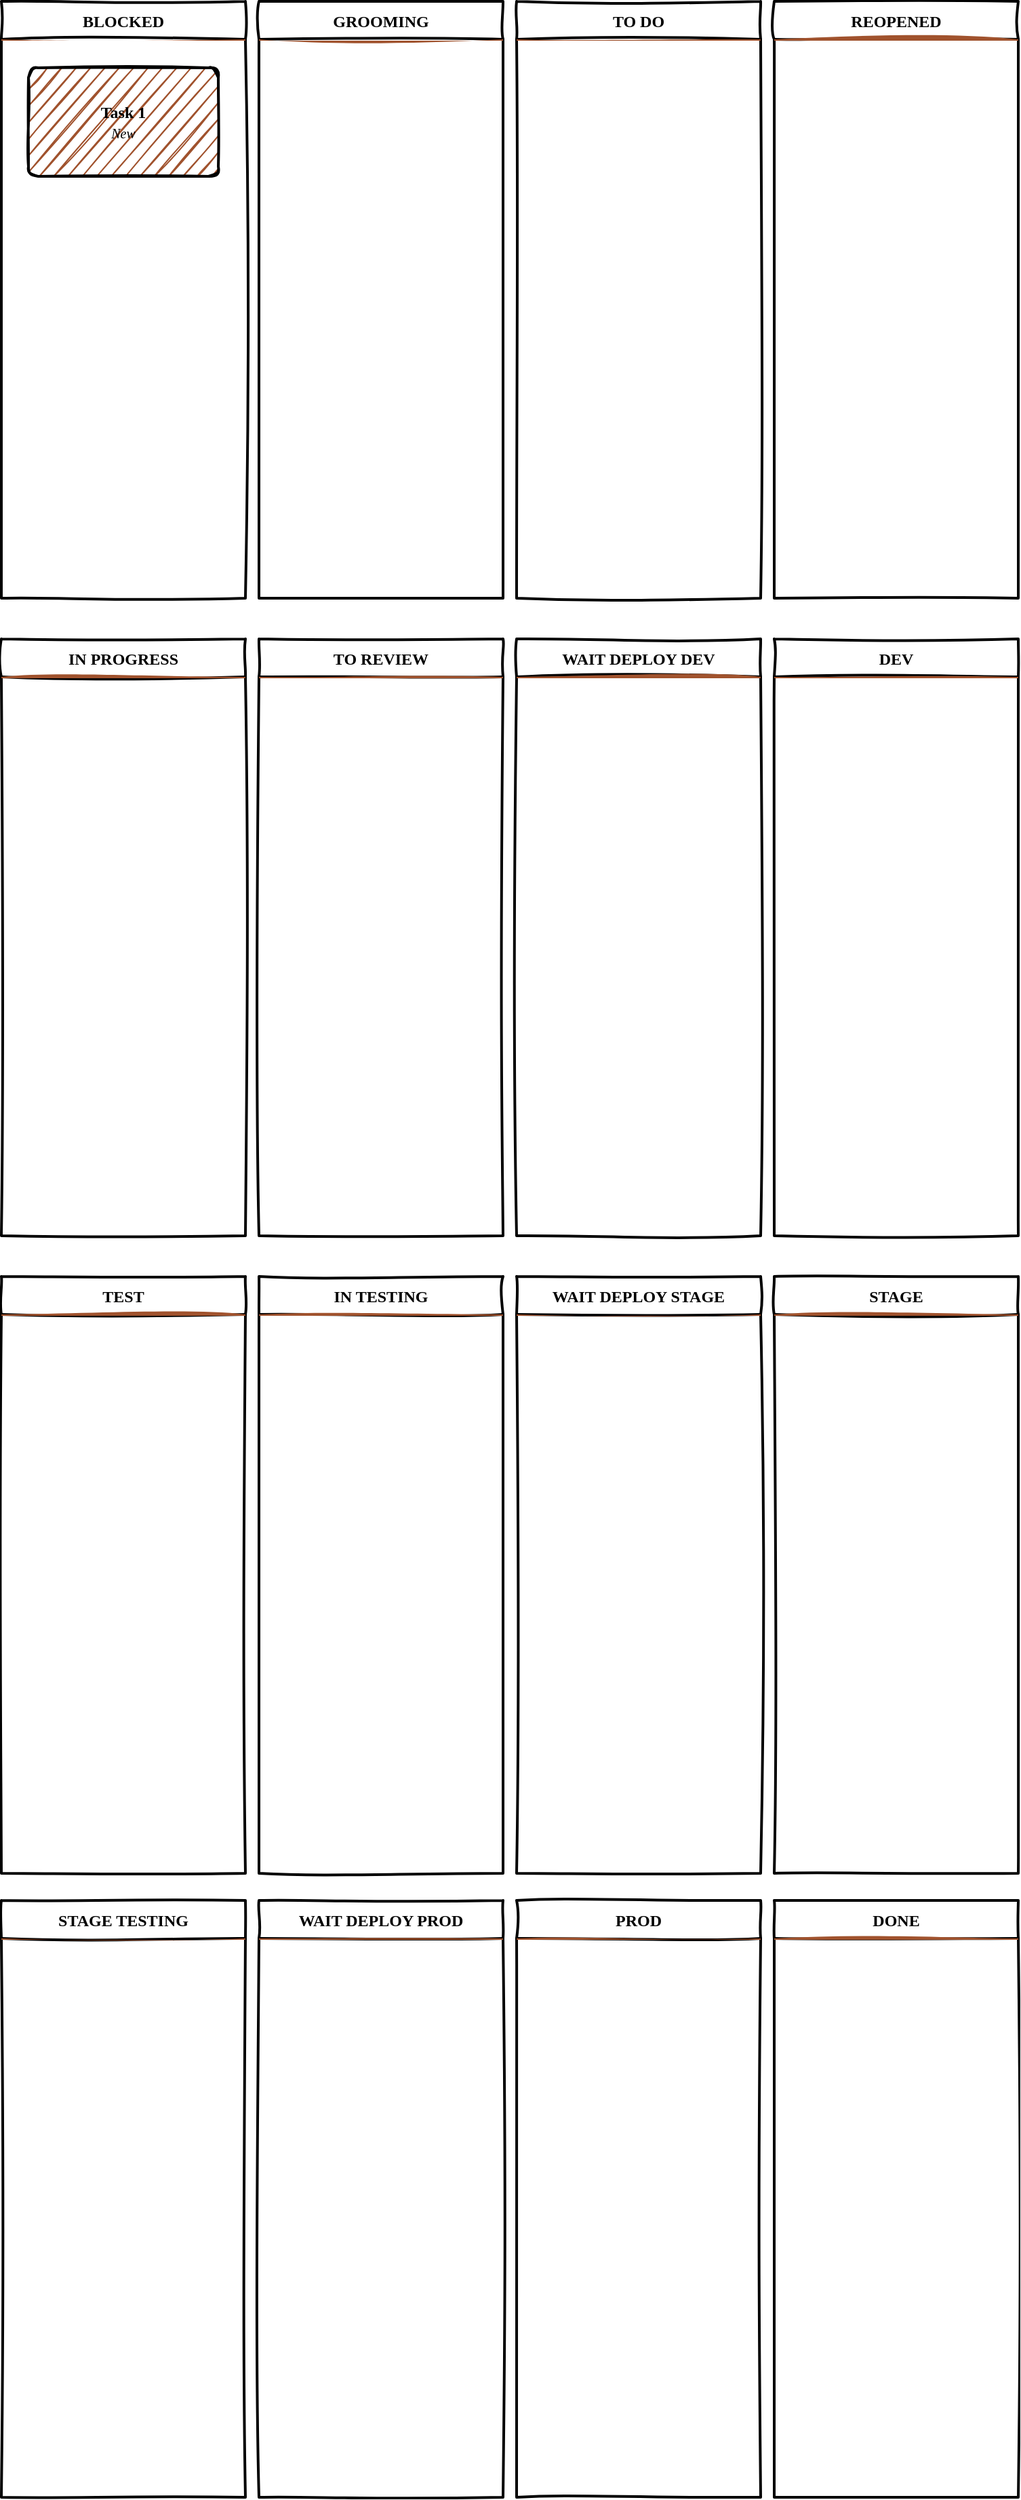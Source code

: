 <mxfile version="24.2.3" type="github">
  <diagram id="wFE0QG_FPsp0jaGvCLVb" name="Page-1">
    <mxGraphModel dx="2537" dy="878" grid="1" gridSize="10" guides="1" tooltips="1" connect="1" arrows="1" fold="1" page="1" pageScale="1" pageWidth="850" pageHeight="1100" background="#FFFFFF" math="0" shadow="0">
      <root>
        <mxCell id="0" />
        <mxCell id="1" parent="0" />
        <mxCell id="_5mSTuPxr-ZiKRkBDSY7-1" value="" style="swimlane;fontStyle=2;childLayout=stackLayout;horizontal=1;startSize=28;horizontalStack=1;resizeParent=1;resizeParentMax=0;resizeLast=0;collapsible=0;marginBottom=0;swimlaneFillColor=none;fontFamily=Permanent Marker;fontSize=16;points=[];verticalAlign=top;stackBorder=0;resizable=1;strokeWidth=2;sketch=1;disableMultiStroke=1;" parent="1" vertex="1">
          <mxGeometry x="10" y="80" width="180" height="440" as="geometry" />
        </mxCell>
        <object label="TO DO" status="New" id="_5mSTuPxr-ZiKRkBDSY7-2">
          <mxCell style="swimlane;strokeWidth=2;fontFamily=Permanent Marker;html=0;startSize=1;verticalAlign=bottom;spacingBottom=5;points=[];childLayout=stackLayout;stackBorder=20;stackSpacing=20;resizeLast=0;resizeParent=1;horizontalStack=0;collapsible=0;sketch=1;strokeColor=none;fillStyle=solid;fillColor=#A0522D;" parent="_5mSTuPxr-ZiKRkBDSY7-1" vertex="1">
            <mxGeometry y="28" width="180" height="412" as="geometry" />
          </mxCell>
        </object>
        <mxCell id="5--tS3rPKfME3rxb82Xu-1" value="" style="swimlane;fontStyle=2;childLayout=stackLayout;horizontal=1;startSize=28;horizontalStack=1;resizeParent=1;resizeParentMax=0;resizeLast=0;collapsible=0;marginBottom=0;swimlaneFillColor=none;fontFamily=Permanent Marker;fontSize=16;points=[];verticalAlign=top;stackBorder=0;resizable=1;strokeWidth=2;sketch=1;disableMultiStroke=1;" vertex="1" parent="1">
          <mxGeometry x="-370" y="80" width="180" height="440" as="geometry" />
        </mxCell>
        <object label="BLOCKED" status="New" id="5--tS3rPKfME3rxb82Xu-2">
          <mxCell style="swimlane;strokeWidth=2;fontFamily=Permanent Marker;html=0;startSize=1;verticalAlign=bottom;spacingBottom=5;points=[];childLayout=stackLayout;stackBorder=20;stackSpacing=20;resizeLast=0;resizeParent=1;horizontalStack=0;collapsible=0;sketch=1;strokeColor=none;fillStyle=solid;fillColor=#A0522D;" vertex="1" parent="5--tS3rPKfME3rxb82Xu-1">
            <mxGeometry y="28" width="180" height="412" as="geometry" />
          </mxCell>
        </object>
        <object label="Task 1&lt;br&gt;&lt;span style=&quot;font-weight: normal&quot;&gt;&lt;i&gt;&lt;font style=&quot;font-size: 10px&quot;&gt;%status%&lt;/font&gt;&lt;/i&gt;&lt;/span&gt;" placeholders="1" id="5--tS3rPKfME3rxb82Xu-3">
          <mxCell style="whiteSpace=wrap;html=1;strokeWidth=2;fillColor=swimlane;fontStyle=1;spacingTop=0;rounded=1;arcSize=9;points=[];sketch=1;fontFamily=Permanent Marker;hachureGap=8;fillWeight=1;" vertex="1" parent="5--tS3rPKfME3rxb82Xu-2">
            <mxGeometry x="20" y="21" width="140" height="80" as="geometry" />
          </mxCell>
        </object>
        <mxCell id="5--tS3rPKfME3rxb82Xu-6" value="" style="swimlane;fontStyle=2;childLayout=stackLayout;horizontal=1;startSize=28;horizontalStack=1;resizeParent=1;resizeParentMax=0;resizeLast=0;collapsible=0;marginBottom=0;swimlaneFillColor=none;fontFamily=Permanent Marker;fontSize=16;points=[];verticalAlign=top;stackBorder=0;resizable=1;strokeWidth=2;sketch=1;disableMultiStroke=1;" vertex="1" parent="1">
          <mxGeometry x="200" y="80" width="180" height="440" as="geometry" />
        </mxCell>
        <object label="REOPENED" status="New" id="5--tS3rPKfME3rxb82Xu-7">
          <mxCell style="swimlane;strokeWidth=2;fontFamily=Permanent Marker;html=0;startSize=1;verticalAlign=bottom;spacingBottom=5;points=[];childLayout=stackLayout;stackBorder=20;stackSpacing=20;resizeLast=0;resizeParent=1;horizontalStack=0;collapsible=0;sketch=1;strokeColor=none;fillStyle=solid;fillColor=#A0522D;" vertex="1" parent="5--tS3rPKfME3rxb82Xu-6">
            <mxGeometry y="28" width="180" height="412" as="geometry" />
          </mxCell>
        </object>
        <mxCell id="5--tS3rPKfME3rxb82Xu-11" value="" style="swimlane;fontStyle=2;childLayout=stackLayout;horizontal=1;startSize=28;horizontalStack=1;resizeParent=1;resizeParentMax=0;resizeLast=0;collapsible=0;marginBottom=0;swimlaneFillColor=none;fontFamily=Permanent Marker;fontSize=16;points=[];verticalAlign=top;stackBorder=0;resizable=1;strokeWidth=2;sketch=1;disableMultiStroke=1;" vertex="1" parent="1">
          <mxGeometry x="-370" y="550" width="180" height="440" as="geometry" />
        </mxCell>
        <object label="IN PROGRESS" status="New" id="5--tS3rPKfME3rxb82Xu-12">
          <mxCell style="swimlane;strokeWidth=2;fontFamily=Permanent Marker;html=0;startSize=1;verticalAlign=bottom;spacingBottom=5;points=[];childLayout=stackLayout;stackBorder=20;stackSpacing=20;resizeLast=0;resizeParent=1;horizontalStack=0;collapsible=0;sketch=1;strokeColor=none;fillStyle=solid;fillColor=#A0522D;" vertex="1" parent="5--tS3rPKfME3rxb82Xu-11">
            <mxGeometry y="28" width="180" height="412" as="geometry" />
          </mxCell>
        </object>
        <mxCell id="5--tS3rPKfME3rxb82Xu-18" value="" style="swimlane;fontStyle=2;childLayout=stackLayout;horizontal=1;startSize=28;horizontalStack=1;resizeParent=1;resizeParentMax=0;resizeLast=0;collapsible=0;marginBottom=0;swimlaneFillColor=none;fontFamily=Permanent Marker;fontSize=16;points=[];verticalAlign=top;stackBorder=0;resizable=1;strokeWidth=2;sketch=1;disableMultiStroke=1;" vertex="1" parent="1">
          <mxGeometry x="-180" y="80" width="180" height="440" as="geometry" />
        </mxCell>
        <object label="GROOMING" status="New" id="5--tS3rPKfME3rxb82Xu-19">
          <mxCell style="swimlane;strokeWidth=2;fontFamily=Permanent Marker;html=0;startSize=1;verticalAlign=bottom;spacingBottom=5;points=[];childLayout=stackLayout;stackBorder=20;stackSpacing=20;resizeLast=0;resizeParent=1;horizontalStack=0;collapsible=0;sketch=1;strokeColor=none;fillStyle=solid;fillColor=#A0522D;" vertex="1" parent="5--tS3rPKfME3rxb82Xu-18">
            <mxGeometry y="28" width="180" height="412" as="geometry" />
          </mxCell>
        </object>
        <mxCell id="5--tS3rPKfME3rxb82Xu-26" value="" style="swimlane;fontStyle=2;childLayout=stackLayout;horizontal=1;startSize=28;horizontalStack=1;resizeParent=1;resizeParentMax=0;resizeLast=0;collapsible=0;marginBottom=0;swimlaneFillColor=none;fontFamily=Permanent Marker;fontSize=16;points=[];verticalAlign=top;stackBorder=0;resizable=1;strokeWidth=2;sketch=1;disableMultiStroke=1;" vertex="1" parent="1">
          <mxGeometry x="-180" y="550" width="180" height="440" as="geometry" />
        </mxCell>
        <object label="TO REVIEW" status="New" id="5--tS3rPKfME3rxb82Xu-27">
          <mxCell style="swimlane;strokeWidth=2;fontFamily=Permanent Marker;html=0;startSize=1;verticalAlign=bottom;spacingBottom=5;points=[];childLayout=stackLayout;stackBorder=20;stackSpacing=20;resizeLast=0;resizeParent=1;horizontalStack=0;collapsible=0;sketch=1;strokeColor=none;fillStyle=solid;fillColor=#A0522D;" vertex="1" parent="5--tS3rPKfME3rxb82Xu-26">
            <mxGeometry y="28" width="180" height="412" as="geometry" />
          </mxCell>
        </object>
        <mxCell id="5--tS3rPKfME3rxb82Xu-28" value="" style="swimlane;fontStyle=2;childLayout=stackLayout;horizontal=1;startSize=28;horizontalStack=1;resizeParent=1;resizeParentMax=0;resizeLast=0;collapsible=0;marginBottom=0;swimlaneFillColor=none;fontFamily=Permanent Marker;fontSize=16;points=[];verticalAlign=top;stackBorder=0;resizable=1;strokeWidth=2;sketch=1;disableMultiStroke=1;" vertex="1" parent="1">
          <mxGeometry x="10" y="550" width="180" height="440" as="geometry" />
        </mxCell>
        <object label="WAIT DEPLOY DEV" status="New" id="5--tS3rPKfME3rxb82Xu-29">
          <mxCell style="swimlane;strokeWidth=2;fontFamily=Permanent Marker;html=0;startSize=1;verticalAlign=bottom;spacingBottom=5;points=[];childLayout=stackLayout;stackBorder=20;stackSpacing=20;resizeLast=0;resizeParent=1;horizontalStack=0;collapsible=0;sketch=1;strokeColor=none;fillStyle=solid;fillColor=#A0522D;" vertex="1" parent="5--tS3rPKfME3rxb82Xu-28">
            <mxGeometry y="28" width="180" height="412" as="geometry" />
          </mxCell>
        </object>
        <mxCell id="5--tS3rPKfME3rxb82Xu-30" value="" style="swimlane;fontStyle=2;childLayout=stackLayout;horizontal=1;startSize=28;horizontalStack=1;resizeParent=1;resizeParentMax=0;resizeLast=0;collapsible=0;marginBottom=0;swimlaneFillColor=none;fontFamily=Permanent Marker;fontSize=16;points=[];verticalAlign=top;stackBorder=0;resizable=1;strokeWidth=2;sketch=1;disableMultiStroke=1;" vertex="1" parent="1">
          <mxGeometry x="200" y="550" width="180" height="440" as="geometry" />
        </mxCell>
        <object label="DEV" status="New" id="5--tS3rPKfME3rxb82Xu-31">
          <mxCell style="swimlane;strokeWidth=2;fontFamily=Permanent Marker;html=0;startSize=1;verticalAlign=bottom;spacingBottom=5;points=[];childLayout=stackLayout;stackBorder=20;stackSpacing=20;resizeLast=0;resizeParent=1;horizontalStack=0;collapsible=0;sketch=1;strokeColor=none;fillStyle=solid;fillColor=#A0522D;" vertex="1" parent="5--tS3rPKfME3rxb82Xu-30">
            <mxGeometry y="28" width="180" height="412" as="geometry" />
          </mxCell>
        </object>
        <mxCell id="5--tS3rPKfME3rxb82Xu-32" value="" style="swimlane;fontStyle=2;childLayout=stackLayout;horizontal=1;startSize=28;horizontalStack=1;resizeParent=1;resizeParentMax=0;resizeLast=0;collapsible=0;marginBottom=0;swimlaneFillColor=none;fontFamily=Permanent Marker;fontSize=16;points=[];verticalAlign=top;stackBorder=0;resizable=1;strokeWidth=2;sketch=1;disableMultiStroke=1;" vertex="1" parent="1">
          <mxGeometry x="-370" y="1020" width="180" height="440" as="geometry" />
        </mxCell>
        <object label="TEST" status="New" id="5--tS3rPKfME3rxb82Xu-33">
          <mxCell style="swimlane;strokeWidth=2;fontFamily=Permanent Marker;html=0;startSize=1;verticalAlign=bottom;spacingBottom=5;points=[];childLayout=stackLayout;stackBorder=20;stackSpacing=20;resizeLast=0;resizeParent=1;horizontalStack=0;collapsible=0;sketch=1;strokeColor=none;fillStyle=solid;fillColor=#A0522D;" vertex="1" parent="5--tS3rPKfME3rxb82Xu-32">
            <mxGeometry y="28" width="180" height="412" as="geometry" />
          </mxCell>
        </object>
        <mxCell id="5--tS3rPKfME3rxb82Xu-34" value="" style="swimlane;fontStyle=2;childLayout=stackLayout;horizontal=1;startSize=28;horizontalStack=1;resizeParent=1;resizeParentMax=0;resizeLast=0;collapsible=0;marginBottom=0;swimlaneFillColor=none;fontFamily=Permanent Marker;fontSize=16;points=[];verticalAlign=top;stackBorder=0;resizable=1;strokeWidth=2;sketch=1;disableMultiStroke=1;" vertex="1" parent="1">
          <mxGeometry x="-180" y="1020" width="180" height="440" as="geometry" />
        </mxCell>
        <object label="IN TESTING" status="New" id="5--tS3rPKfME3rxb82Xu-35">
          <mxCell style="swimlane;strokeWidth=2;fontFamily=Permanent Marker;html=0;startSize=1;verticalAlign=bottom;spacingBottom=5;points=[];childLayout=stackLayout;stackBorder=20;stackSpacing=20;resizeLast=0;resizeParent=1;horizontalStack=0;collapsible=0;sketch=1;strokeColor=none;fillStyle=solid;fillColor=#A0522D;" vertex="1" parent="5--tS3rPKfME3rxb82Xu-34">
            <mxGeometry y="28" width="180" height="412" as="geometry" />
          </mxCell>
        </object>
        <mxCell id="5--tS3rPKfME3rxb82Xu-37" value="" style="swimlane;fontStyle=2;childLayout=stackLayout;horizontal=1;startSize=28;horizontalStack=1;resizeParent=1;resizeParentMax=0;resizeLast=0;collapsible=0;marginBottom=0;swimlaneFillColor=none;fontFamily=Permanent Marker;fontSize=16;points=[];verticalAlign=top;stackBorder=0;resizable=1;strokeWidth=2;sketch=1;disableMultiStroke=1;" vertex="1" parent="1">
          <mxGeometry x="10" y="1020" width="180" height="440" as="geometry" />
        </mxCell>
        <object label="WAIT DEPLOY STAGE" status="New" id="5--tS3rPKfME3rxb82Xu-38">
          <mxCell style="swimlane;strokeWidth=2;fontFamily=Permanent Marker;html=0;startSize=1;verticalAlign=bottom;spacingBottom=5;points=[];childLayout=stackLayout;stackBorder=20;stackSpacing=20;resizeLast=0;resizeParent=1;horizontalStack=0;collapsible=0;sketch=1;strokeColor=none;fillStyle=solid;fillColor=#A0522D;" vertex="1" parent="5--tS3rPKfME3rxb82Xu-37">
            <mxGeometry y="28" width="180" height="412" as="geometry" />
          </mxCell>
        </object>
        <mxCell id="5--tS3rPKfME3rxb82Xu-39" value="" style="swimlane;fontStyle=2;childLayout=stackLayout;horizontal=1;startSize=28;horizontalStack=1;resizeParent=1;resizeParentMax=0;resizeLast=0;collapsible=0;marginBottom=0;swimlaneFillColor=none;fontFamily=Permanent Marker;fontSize=16;points=[];verticalAlign=top;stackBorder=0;resizable=1;strokeWidth=2;sketch=1;disableMultiStroke=1;" vertex="1" parent="1">
          <mxGeometry x="200" y="1020" width="180" height="440" as="geometry" />
        </mxCell>
        <object label="STAGE" status="New" id="5--tS3rPKfME3rxb82Xu-40">
          <mxCell style="swimlane;strokeWidth=2;fontFamily=Permanent Marker;html=0;startSize=1;verticalAlign=bottom;spacingBottom=5;points=[];childLayout=stackLayout;stackBorder=20;stackSpacing=20;resizeLast=0;resizeParent=1;horizontalStack=0;collapsible=0;sketch=1;strokeColor=none;fillStyle=solid;fillColor=#A0522D;" vertex="1" parent="5--tS3rPKfME3rxb82Xu-39">
            <mxGeometry y="28" width="180" height="412" as="geometry" />
          </mxCell>
        </object>
        <mxCell id="5--tS3rPKfME3rxb82Xu-41" value="" style="swimlane;fontStyle=2;childLayout=stackLayout;horizontal=1;startSize=28;horizontalStack=1;resizeParent=1;resizeParentMax=0;resizeLast=0;collapsible=0;marginBottom=0;swimlaneFillColor=none;fontFamily=Permanent Marker;fontSize=16;points=[];verticalAlign=top;stackBorder=0;resizable=1;strokeWidth=2;sketch=1;disableMultiStroke=1;" vertex="1" parent="1">
          <mxGeometry x="-370" y="1480" width="180" height="440" as="geometry" />
        </mxCell>
        <object label="STAGE TESTING" status="New" id="5--tS3rPKfME3rxb82Xu-42">
          <mxCell style="swimlane;strokeWidth=2;fontFamily=Permanent Marker;html=0;startSize=1;verticalAlign=bottom;spacingBottom=5;points=[];childLayout=stackLayout;stackBorder=20;stackSpacing=20;resizeLast=0;resizeParent=1;horizontalStack=0;collapsible=0;sketch=1;strokeColor=none;fillStyle=solid;fillColor=#A0522D;" vertex="1" parent="5--tS3rPKfME3rxb82Xu-41">
            <mxGeometry y="28" width="180" height="412" as="geometry" />
          </mxCell>
        </object>
        <mxCell id="5--tS3rPKfME3rxb82Xu-43" value="" style="swimlane;fontStyle=2;childLayout=stackLayout;horizontal=1;startSize=28;horizontalStack=1;resizeParent=1;resizeParentMax=0;resizeLast=0;collapsible=0;marginBottom=0;swimlaneFillColor=none;fontFamily=Permanent Marker;fontSize=16;points=[];verticalAlign=top;stackBorder=0;resizable=1;strokeWidth=2;sketch=1;disableMultiStroke=1;" vertex="1" parent="1">
          <mxGeometry x="-180" y="1480" width="180" height="440" as="geometry" />
        </mxCell>
        <object label="WAIT DEPLOY PROD" status="New" id="5--tS3rPKfME3rxb82Xu-44">
          <mxCell style="swimlane;strokeWidth=2;fontFamily=Permanent Marker;html=0;startSize=1;verticalAlign=bottom;spacingBottom=5;points=[];childLayout=stackLayout;stackBorder=20;stackSpacing=20;resizeLast=0;resizeParent=1;horizontalStack=0;collapsible=0;sketch=1;strokeColor=none;fillStyle=solid;fillColor=#A0522D;" vertex="1" parent="5--tS3rPKfME3rxb82Xu-43">
            <mxGeometry y="28" width="180" height="412" as="geometry" />
          </mxCell>
        </object>
        <mxCell id="5--tS3rPKfME3rxb82Xu-50" value="" style="swimlane;fontStyle=2;childLayout=stackLayout;horizontal=1;startSize=28;horizontalStack=1;resizeParent=1;resizeParentMax=0;resizeLast=0;collapsible=0;marginBottom=0;swimlaneFillColor=none;fontFamily=Permanent Marker;fontSize=16;points=[];verticalAlign=top;stackBorder=0;resizable=1;strokeWidth=2;sketch=1;disableMultiStroke=1;" vertex="1" parent="1">
          <mxGeometry x="10" y="1480" width="180" height="440" as="geometry" />
        </mxCell>
        <object label="PROD" status="New" id="5--tS3rPKfME3rxb82Xu-51">
          <mxCell style="swimlane;strokeWidth=2;fontFamily=Permanent Marker;html=0;startSize=1;verticalAlign=bottom;spacingBottom=5;points=[];childLayout=stackLayout;stackBorder=20;stackSpacing=20;resizeLast=0;resizeParent=1;horizontalStack=0;collapsible=0;sketch=1;strokeColor=none;fillStyle=solid;fillColor=#A0522D;" vertex="1" parent="5--tS3rPKfME3rxb82Xu-50">
            <mxGeometry y="28" width="180" height="412" as="geometry" />
          </mxCell>
        </object>
        <mxCell id="5--tS3rPKfME3rxb82Xu-52" value="" style="swimlane;fontStyle=2;childLayout=stackLayout;horizontal=1;startSize=28;horizontalStack=1;resizeParent=1;resizeParentMax=0;resizeLast=0;collapsible=0;marginBottom=0;swimlaneFillColor=none;fontFamily=Permanent Marker;fontSize=16;points=[];verticalAlign=top;stackBorder=0;resizable=1;strokeWidth=2;sketch=1;disableMultiStroke=1;" vertex="1" parent="1">
          <mxGeometry x="200" y="1480" width="180" height="440" as="geometry" />
        </mxCell>
        <object label="DONE" status="New" id="5--tS3rPKfME3rxb82Xu-53">
          <mxCell style="swimlane;strokeWidth=2;fontFamily=Permanent Marker;html=0;startSize=1;verticalAlign=bottom;spacingBottom=5;points=[];childLayout=stackLayout;stackBorder=20;stackSpacing=20;resizeLast=0;resizeParent=1;horizontalStack=0;collapsible=0;sketch=1;strokeColor=none;fillStyle=solid;fillColor=#A0522D;" vertex="1" parent="5--tS3rPKfME3rxb82Xu-52">
            <mxGeometry y="28" width="180" height="412" as="geometry" />
          </mxCell>
        </object>
      </root>
    </mxGraphModel>
  </diagram>
</mxfile>
